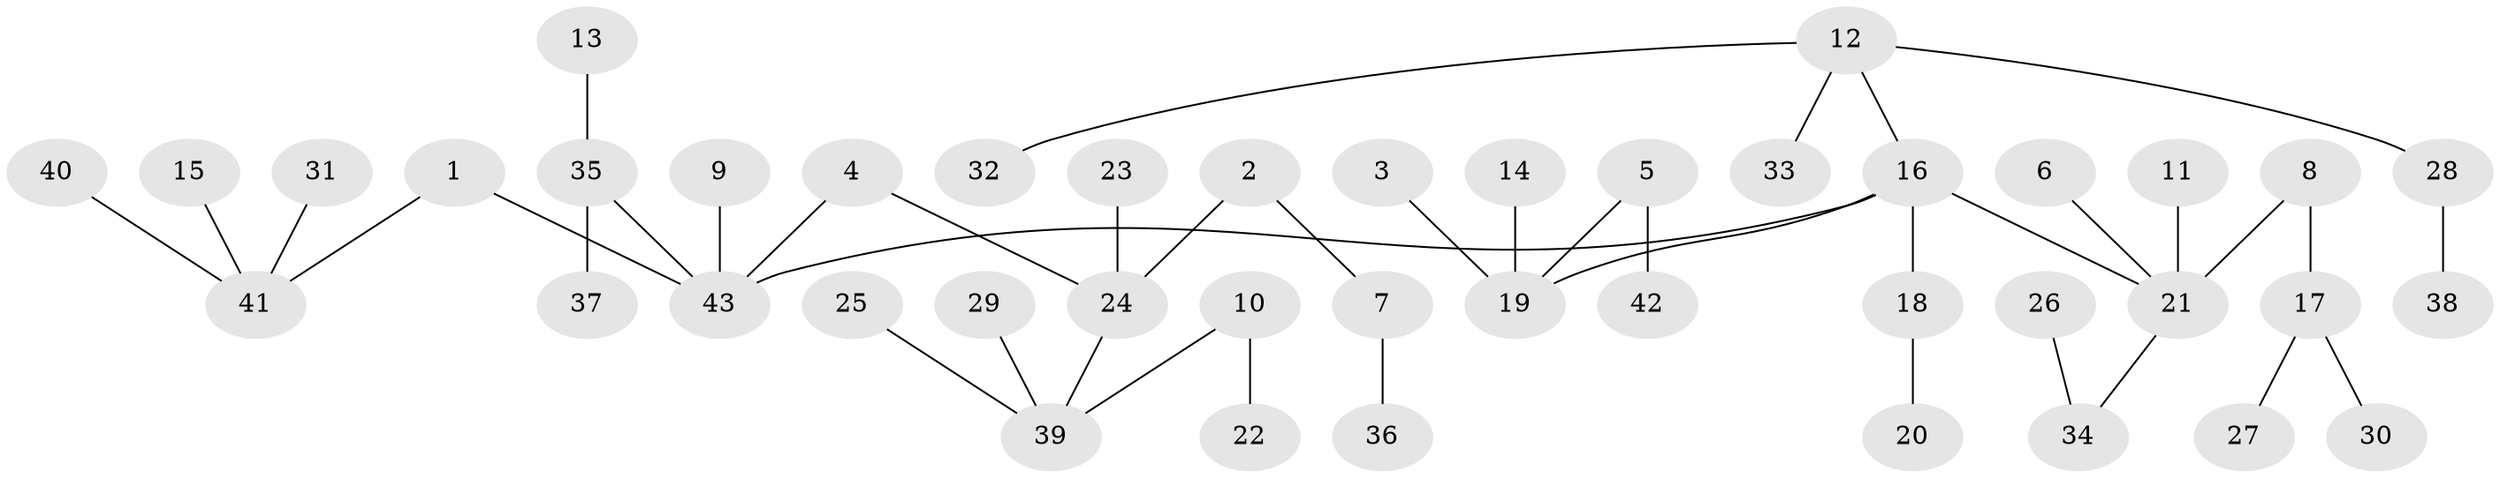 // original degree distribution, {7: 0.03529411764705882, 2: 0.2823529411764706, 3: 0.07058823529411765, 5: 0.023529411764705882, 6: 0.03529411764705882, 1: 0.5294117647058824, 4: 0.023529411764705882}
// Generated by graph-tools (version 1.1) at 2025/02/03/09/25 03:02:30]
// undirected, 43 vertices, 42 edges
graph export_dot {
graph [start="1"]
  node [color=gray90,style=filled];
  1;
  2;
  3;
  4;
  5;
  6;
  7;
  8;
  9;
  10;
  11;
  12;
  13;
  14;
  15;
  16;
  17;
  18;
  19;
  20;
  21;
  22;
  23;
  24;
  25;
  26;
  27;
  28;
  29;
  30;
  31;
  32;
  33;
  34;
  35;
  36;
  37;
  38;
  39;
  40;
  41;
  42;
  43;
  1 -- 41 [weight=1.0];
  1 -- 43 [weight=1.0];
  2 -- 7 [weight=1.0];
  2 -- 24 [weight=1.0];
  3 -- 19 [weight=1.0];
  4 -- 24 [weight=1.0];
  4 -- 43 [weight=1.0];
  5 -- 19 [weight=1.0];
  5 -- 42 [weight=1.0];
  6 -- 21 [weight=1.0];
  7 -- 36 [weight=1.0];
  8 -- 17 [weight=1.0];
  8 -- 21 [weight=1.0];
  9 -- 43 [weight=1.0];
  10 -- 22 [weight=1.0];
  10 -- 39 [weight=1.0];
  11 -- 21 [weight=1.0];
  12 -- 16 [weight=1.0];
  12 -- 28 [weight=1.0];
  12 -- 32 [weight=1.0];
  12 -- 33 [weight=1.0];
  13 -- 35 [weight=1.0];
  14 -- 19 [weight=1.0];
  15 -- 41 [weight=1.0];
  16 -- 18 [weight=1.0];
  16 -- 19 [weight=1.0];
  16 -- 21 [weight=1.0];
  16 -- 43 [weight=1.0];
  17 -- 27 [weight=1.0];
  17 -- 30 [weight=1.0];
  18 -- 20 [weight=1.0];
  21 -- 34 [weight=1.0];
  23 -- 24 [weight=1.0];
  24 -- 39 [weight=1.0];
  25 -- 39 [weight=1.0];
  26 -- 34 [weight=1.0];
  28 -- 38 [weight=1.0];
  29 -- 39 [weight=1.0];
  31 -- 41 [weight=1.0];
  35 -- 37 [weight=1.0];
  35 -- 43 [weight=1.0];
  40 -- 41 [weight=1.0];
}
